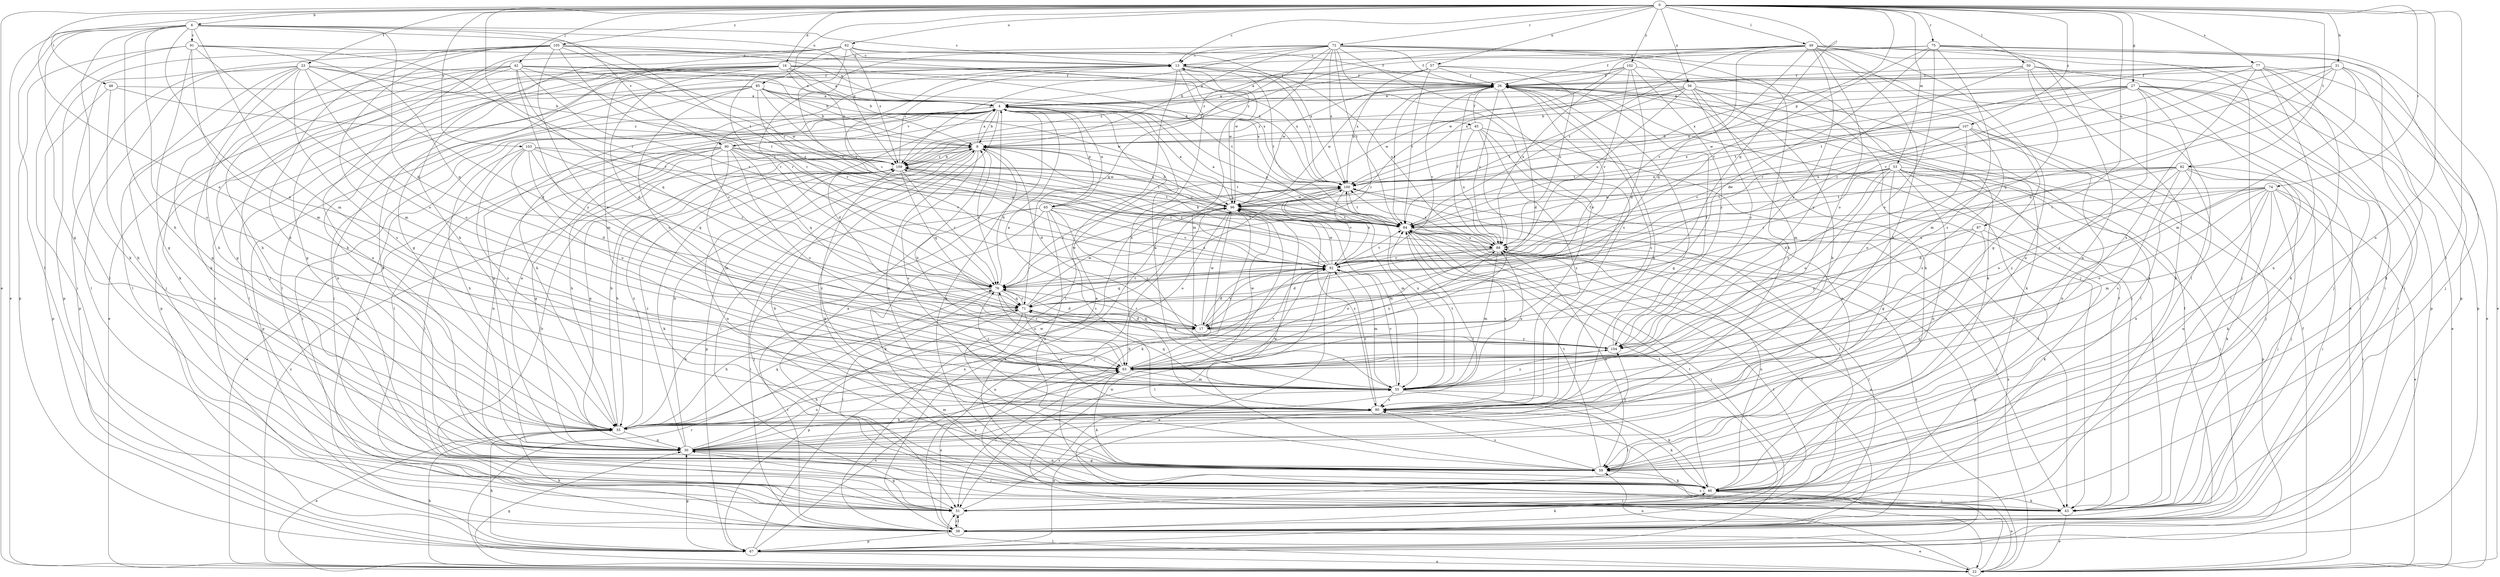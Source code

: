 strict digraph  {
0;
4;
6;
8;
13;
16;
17;
22;
23;
26;
27;
30;
31;
35;
38;
42;
43;
45;
46;
48;
49;
50;
51;
53;
55;
56;
57;
59;
62;
63;
65;
67;
71;
72;
74;
75;
76;
77;
80;
82;
84;
85;
87;
88;
90;
91;
92;
96;
100;
102;
103;
104;
105;
107;
109;
0 -> 6  [label=b];
0 -> 13  [label=c];
0 -> 16  [label=d];
0 -> 22  [label=e];
0 -> 23  [label=f];
0 -> 27  [label=g];
0 -> 31  [label=h];
0 -> 42  [label=j];
0 -> 48  [label=l];
0 -> 49  [label=l];
0 -> 50  [label=l];
0 -> 51  [label=l];
0 -> 53  [label=m];
0 -> 56  [label=n];
0 -> 57  [label=n];
0 -> 59  [label=n];
0 -> 62  [label=o];
0 -> 63  [label=o];
0 -> 65  [label=p];
0 -> 71  [label=q];
0 -> 72  [label=r];
0 -> 74  [label=r];
0 -> 75  [label=r];
0 -> 76  [label=r];
0 -> 77  [label=s];
0 -> 82  [label=t];
0 -> 85  [label=u];
0 -> 87  [label=u];
0 -> 102  [label=y];
0 -> 103  [label=y];
0 -> 105  [label=z];
0 -> 107  [label=z];
4 -> 8  [label=b];
4 -> 17  [label=d];
4 -> 30  [label=g];
4 -> 35  [label=h];
4 -> 38  [label=i];
4 -> 45  [label=k];
4 -> 46  [label=k];
4 -> 51  [label=l];
4 -> 59  [label=n];
4 -> 65  [label=p];
4 -> 67  [label=p];
4 -> 90  [label=v];
6 -> 13  [label=c];
6 -> 17  [label=d];
6 -> 22  [label=e];
6 -> 30  [label=g];
6 -> 35  [label=h];
6 -> 46  [label=k];
6 -> 51  [label=l];
6 -> 55  [label=m];
6 -> 63  [label=o];
6 -> 80  [label=s];
6 -> 84  [label=t];
6 -> 90  [label=v];
6 -> 91  [label=v];
6 -> 109  [label=z];
8 -> 4  [label=a];
8 -> 17  [label=d];
8 -> 30  [label=g];
8 -> 46  [label=k];
8 -> 51  [label=l];
8 -> 67  [label=p];
8 -> 76  [label=r];
8 -> 80  [label=s];
8 -> 84  [label=t];
8 -> 88  [label=u];
8 -> 109  [label=z];
13 -> 26  [label=f];
13 -> 38  [label=i];
13 -> 51  [label=l];
13 -> 55  [label=m];
13 -> 80  [label=s];
13 -> 84  [label=t];
13 -> 88  [label=u];
13 -> 96  [label=w];
16 -> 4  [label=a];
16 -> 8  [label=b];
16 -> 17  [label=d];
16 -> 22  [label=e];
16 -> 26  [label=f];
16 -> 30  [label=g];
16 -> 35  [label=h];
16 -> 55  [label=m];
16 -> 59  [label=n];
16 -> 67  [label=p];
16 -> 84  [label=t];
16 -> 100  [label=x];
16 -> 109  [label=z];
17 -> 13  [label=c];
17 -> 26  [label=f];
17 -> 71  [label=q];
17 -> 76  [label=r];
17 -> 92  [label=v];
17 -> 96  [label=w];
17 -> 104  [label=y];
22 -> 26  [label=f];
22 -> 30  [label=g];
22 -> 35  [label=h];
22 -> 51  [label=l];
22 -> 76  [label=r];
22 -> 80  [label=s];
22 -> 84  [label=t];
22 -> 96  [label=w];
22 -> 100  [label=x];
22 -> 109  [label=z];
23 -> 4  [label=a];
23 -> 8  [label=b];
23 -> 17  [label=d];
23 -> 26  [label=f];
23 -> 30  [label=g];
23 -> 35  [label=h];
23 -> 43  [label=j];
23 -> 51  [label=l];
23 -> 63  [label=o];
23 -> 67  [label=p];
23 -> 80  [label=s];
26 -> 4  [label=a];
26 -> 17  [label=d];
26 -> 30  [label=g];
26 -> 35  [label=h];
26 -> 43  [label=j];
26 -> 76  [label=r];
26 -> 80  [label=s];
26 -> 84  [label=t];
26 -> 88  [label=u];
26 -> 92  [label=v];
26 -> 96  [label=w];
27 -> 4  [label=a];
27 -> 8  [label=b];
27 -> 22  [label=e];
27 -> 38  [label=i];
27 -> 43  [label=j];
27 -> 51  [label=l];
27 -> 59  [label=n];
27 -> 80  [label=s];
27 -> 84  [label=t];
27 -> 92  [label=v];
27 -> 96  [label=w];
27 -> 100  [label=x];
30 -> 4  [label=a];
30 -> 8  [label=b];
30 -> 43  [label=j];
30 -> 59  [label=n];
30 -> 63  [label=o];
30 -> 80  [label=s];
30 -> 84  [label=t];
30 -> 92  [label=v];
30 -> 96  [label=w];
30 -> 104  [label=y];
30 -> 109  [label=z];
31 -> 17  [label=d];
31 -> 26  [label=f];
31 -> 43  [label=j];
31 -> 46  [label=k];
31 -> 55  [label=m];
31 -> 71  [label=q];
31 -> 84  [label=t];
31 -> 92  [label=v];
35 -> 8  [label=b];
35 -> 22  [label=e];
35 -> 30  [label=g];
35 -> 55  [label=m];
35 -> 71  [label=q];
35 -> 109  [label=z];
38 -> 4  [label=a];
38 -> 13  [label=c];
38 -> 22  [label=e];
38 -> 26  [label=f];
38 -> 35  [label=h];
38 -> 46  [label=k];
38 -> 51  [label=l];
38 -> 63  [label=o];
38 -> 67  [label=p];
38 -> 84  [label=t];
38 -> 88  [label=u];
38 -> 100  [label=x];
42 -> 8  [label=b];
42 -> 26  [label=f];
42 -> 30  [label=g];
42 -> 35  [label=h];
42 -> 46  [label=k];
42 -> 51  [label=l];
42 -> 71  [label=q];
42 -> 84  [label=t];
42 -> 92  [label=v];
42 -> 96  [label=w];
42 -> 100  [label=x];
42 -> 104  [label=y];
43 -> 4  [label=a];
43 -> 22  [label=e];
43 -> 26  [label=f];
43 -> 46  [label=k];
45 -> 8  [label=b];
45 -> 26  [label=f];
45 -> 43  [label=j];
45 -> 59  [label=n];
45 -> 63  [label=o];
45 -> 80  [label=s];
45 -> 88  [label=u];
46 -> 4  [label=a];
46 -> 22  [label=e];
46 -> 43  [label=j];
46 -> 51  [label=l];
46 -> 84  [label=t];
46 -> 88  [label=u];
48 -> 4  [label=a];
48 -> 35  [label=h];
48 -> 67  [label=p];
48 -> 109  [label=z];
49 -> 13  [label=c];
49 -> 26  [label=f];
49 -> 30  [label=g];
49 -> 35  [label=h];
49 -> 38  [label=i];
49 -> 51  [label=l];
49 -> 59  [label=n];
49 -> 63  [label=o];
49 -> 67  [label=p];
49 -> 71  [label=q];
49 -> 84  [label=t];
49 -> 92  [label=v];
49 -> 96  [label=w];
49 -> 104  [label=y];
49 -> 109  [label=z];
50 -> 26  [label=f];
50 -> 43  [label=j];
50 -> 46  [label=k];
50 -> 55  [label=m];
50 -> 67  [label=p];
50 -> 100  [label=x];
50 -> 104  [label=y];
51 -> 8  [label=b];
51 -> 30  [label=g];
51 -> 38  [label=i];
51 -> 80  [label=s];
51 -> 84  [label=t];
53 -> 30  [label=g];
53 -> 38  [label=i];
53 -> 43  [label=j];
53 -> 51  [label=l];
53 -> 59  [label=n];
53 -> 63  [label=o];
53 -> 67  [label=p];
53 -> 76  [label=r];
53 -> 84  [label=t];
53 -> 100  [label=x];
53 -> 104  [label=y];
55 -> 4  [label=a];
55 -> 46  [label=k];
55 -> 51  [label=l];
55 -> 71  [label=q];
55 -> 76  [label=r];
55 -> 80  [label=s];
55 -> 84  [label=t];
55 -> 88  [label=u];
55 -> 92  [label=v];
55 -> 100  [label=x];
55 -> 104  [label=y];
56 -> 4  [label=a];
56 -> 35  [label=h];
56 -> 46  [label=k];
56 -> 51  [label=l];
56 -> 55  [label=m];
56 -> 84  [label=t];
56 -> 88  [label=u];
56 -> 96  [label=w];
56 -> 104  [label=y];
56 -> 109  [label=z];
57 -> 4  [label=a];
57 -> 26  [label=f];
57 -> 35  [label=h];
57 -> 84  [label=t];
57 -> 88  [label=u];
57 -> 100  [label=x];
57 -> 109  [label=z];
59 -> 8  [label=b];
59 -> 30  [label=g];
59 -> 46  [label=k];
59 -> 80  [label=s];
59 -> 84  [label=t];
59 -> 96  [label=w];
62 -> 13  [label=c];
62 -> 26  [label=f];
62 -> 35  [label=h];
62 -> 43  [label=j];
62 -> 59  [label=n];
62 -> 76  [label=r];
62 -> 92  [label=v];
62 -> 100  [label=x];
62 -> 109  [label=z];
63 -> 8  [label=b];
63 -> 35  [label=h];
63 -> 46  [label=k];
63 -> 51  [label=l];
63 -> 55  [label=m];
63 -> 88  [label=u];
63 -> 92  [label=v];
63 -> 96  [label=w];
65 -> 4  [label=a];
65 -> 38  [label=i];
65 -> 43  [label=j];
65 -> 46  [label=k];
65 -> 59  [label=n];
65 -> 80  [label=s];
65 -> 84  [label=t];
65 -> 92  [label=v];
65 -> 104  [label=y];
67 -> 22  [label=e];
67 -> 30  [label=g];
67 -> 35  [label=h];
67 -> 59  [label=n];
67 -> 63  [label=o];
67 -> 84  [label=t];
67 -> 100  [label=x];
71 -> 17  [label=d];
71 -> 35  [label=h];
71 -> 59  [label=n];
71 -> 67  [label=p];
71 -> 76  [label=r];
71 -> 80  [label=s];
71 -> 96  [label=w];
71 -> 100  [label=x];
72 -> 8  [label=b];
72 -> 13  [label=c];
72 -> 22  [label=e];
72 -> 26  [label=f];
72 -> 30  [label=g];
72 -> 43  [label=j];
72 -> 46  [label=k];
72 -> 63  [label=o];
72 -> 71  [label=q];
72 -> 76  [label=r];
72 -> 80  [label=s];
72 -> 84  [label=t];
72 -> 96  [label=w];
72 -> 100  [label=x];
72 -> 109  [label=z];
74 -> 17  [label=d];
74 -> 22  [label=e];
74 -> 38  [label=i];
74 -> 43  [label=j];
74 -> 46  [label=k];
74 -> 55  [label=m];
74 -> 59  [label=n];
74 -> 63  [label=o];
74 -> 84  [label=t];
74 -> 96  [label=w];
74 -> 104  [label=y];
75 -> 13  [label=c];
75 -> 17  [label=d];
75 -> 22  [label=e];
75 -> 38  [label=i];
75 -> 43  [label=j];
75 -> 59  [label=n];
75 -> 63  [label=o];
75 -> 80  [label=s];
75 -> 92  [label=v];
75 -> 109  [label=z];
76 -> 8  [label=b];
76 -> 17  [label=d];
76 -> 35  [label=h];
76 -> 38  [label=i];
76 -> 51  [label=l];
76 -> 63  [label=o];
76 -> 71  [label=q];
76 -> 96  [label=w];
77 -> 22  [label=e];
77 -> 26  [label=f];
77 -> 46  [label=k];
77 -> 59  [label=n];
77 -> 67  [label=p];
77 -> 76  [label=r];
77 -> 80  [label=s];
77 -> 84  [label=t];
77 -> 100  [label=x];
80 -> 35  [label=h];
80 -> 46  [label=k];
80 -> 67  [label=p];
80 -> 92  [label=v];
80 -> 109  [label=z];
82 -> 17  [label=d];
82 -> 38  [label=i];
82 -> 43  [label=j];
82 -> 46  [label=k];
82 -> 59  [label=n];
82 -> 63  [label=o];
82 -> 80  [label=s];
82 -> 84  [label=t];
82 -> 96  [label=w];
82 -> 100  [label=x];
84 -> 4  [label=a];
84 -> 38  [label=i];
84 -> 43  [label=j];
84 -> 80  [label=s];
84 -> 88  [label=u];
84 -> 109  [label=z];
85 -> 4  [label=a];
85 -> 8  [label=b];
85 -> 43  [label=j];
85 -> 51  [label=l];
85 -> 59  [label=n];
85 -> 63  [label=o];
85 -> 84  [label=t];
85 -> 92  [label=v];
85 -> 96  [label=w];
85 -> 100  [label=x];
87 -> 30  [label=g];
87 -> 46  [label=k];
87 -> 80  [label=s];
87 -> 88  [label=u];
87 -> 104  [label=y];
88 -> 4  [label=a];
88 -> 17  [label=d];
88 -> 26  [label=f];
88 -> 51  [label=l];
88 -> 55  [label=m];
88 -> 59  [label=n];
88 -> 63  [label=o];
88 -> 67  [label=p];
88 -> 76  [label=r];
88 -> 92  [label=v];
88 -> 100  [label=x];
90 -> 22  [label=e];
90 -> 26  [label=f];
90 -> 30  [label=g];
90 -> 35  [label=h];
90 -> 51  [label=l];
90 -> 55  [label=m];
90 -> 59  [label=n];
90 -> 63  [label=o];
90 -> 71  [label=q];
90 -> 92  [label=v];
90 -> 96  [label=w];
90 -> 109  [label=z];
91 -> 13  [label=c];
91 -> 30  [label=g];
91 -> 38  [label=i];
91 -> 55  [label=m];
91 -> 63  [label=o];
91 -> 67  [label=p];
91 -> 71  [label=q];
91 -> 76  [label=r];
92 -> 8  [label=b];
92 -> 13  [label=c];
92 -> 17  [label=d];
92 -> 22  [label=e];
92 -> 35  [label=h];
92 -> 51  [label=l];
92 -> 55  [label=m];
92 -> 71  [label=q];
92 -> 76  [label=r];
92 -> 84  [label=t];
92 -> 96  [label=w];
92 -> 100  [label=x];
92 -> 109  [label=z];
96 -> 4  [label=a];
96 -> 8  [label=b];
96 -> 38  [label=i];
96 -> 43  [label=j];
96 -> 46  [label=k];
96 -> 55  [label=m];
96 -> 63  [label=o];
96 -> 80  [label=s];
96 -> 84  [label=t];
96 -> 109  [label=z];
100 -> 13  [label=c];
100 -> 51  [label=l];
100 -> 55  [label=m];
100 -> 76  [label=r];
100 -> 84  [label=t];
100 -> 92  [label=v];
100 -> 96  [label=w];
102 -> 4  [label=a];
102 -> 17  [label=d];
102 -> 26  [label=f];
102 -> 46  [label=k];
102 -> 88  [label=u];
102 -> 92  [label=v];
102 -> 96  [label=w];
102 -> 104  [label=y];
103 -> 17  [label=d];
103 -> 35  [label=h];
103 -> 63  [label=o];
103 -> 71  [label=q];
103 -> 76  [label=r];
103 -> 80  [label=s];
103 -> 88  [label=u];
103 -> 109  [label=z];
104 -> 4  [label=a];
104 -> 26  [label=f];
104 -> 63  [label=o];
104 -> 71  [label=q];
104 -> 76  [label=r];
105 -> 4  [label=a];
105 -> 13  [label=c];
105 -> 35  [label=h];
105 -> 46  [label=k];
105 -> 51  [label=l];
105 -> 55  [label=m];
105 -> 63  [label=o];
105 -> 67  [label=p];
105 -> 76  [label=r];
105 -> 84  [label=t];
105 -> 100  [label=x];
107 -> 8  [label=b];
107 -> 43  [label=j];
107 -> 59  [label=n];
107 -> 63  [label=o];
107 -> 80  [label=s];
107 -> 84  [label=t];
107 -> 92  [label=v];
107 -> 100  [label=x];
109 -> 8  [label=b];
109 -> 13  [label=c];
109 -> 35  [label=h];
109 -> 46  [label=k];
109 -> 59  [label=n];
109 -> 71  [label=q];
109 -> 76  [label=r];
109 -> 84  [label=t];
109 -> 92  [label=v];
109 -> 100  [label=x];
}
